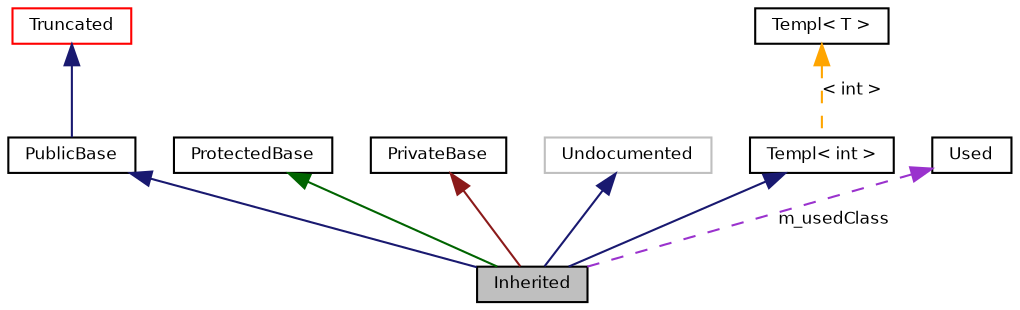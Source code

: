 digraph "Légende du graphe"
{
 // INTERACTIVE_SVG=YES
  edge [fontname="Helvetica",fontsize="8",labelfontname="Helvetica",labelfontsize="8"];
  node [fontname="Helvetica",fontsize="8",shape=record];
  Node9 [shape="box",label="Inherited",fontsize="8",height=0.2,width=0.4,fontname="Helvetica",fillcolor="grey75",style="filled" fontcolor="black"];
  Node10 -> Node9 [dir="back",color="midnightblue",fontsize="8",style="solid",fontname="Helvetica"];
  Node10 [shape="box",label="PublicBase",fontsize="8",height=0.2,width=0.4,fontname="Helvetica",color="black",URL="$classPublicBase.xhtml"];
  Node11 -> Node10 [dir="back",color="midnightblue",fontsize="8",style="solid",fontname="Helvetica"];
  Node11 [shape="box",label="Truncated",fontsize="8",height=0.2,width=0.4,fontname="Helvetica",color="red",URL="$classTruncated.xhtml"];
  Node13 -> Node9 [dir="back",color="darkgreen",fontsize="8",style="solid",fontname="Helvetica"];
  Node13 [shape="box",label="ProtectedBase",fontsize="8",height=0.2,width=0.4,fontname="Helvetica",color="black",URL="$classProtectedBase.xhtml"];
  Node14 -> Node9 [dir="back",color="firebrick4",fontsize="8",style="solid",fontname="Helvetica"];
  Node14 [shape="box",label="PrivateBase",fontsize="8",height=0.2,width=0.4,fontname="Helvetica",color="black",URL="$classPrivateBase.xhtml"];
  Node15 -> Node9 [dir="back",color="midnightblue",fontsize="8",style="solid",fontname="Helvetica"];
  Node15 [shape="box",label="Undocumented",fontsize="8",height=0.2,width=0.4,fontname="Helvetica",color="grey75"];
  Node16 -> Node9 [dir="back",color="midnightblue",fontsize="8",style="solid",fontname="Helvetica"];
  Node16 [shape="box",label="Templ< int >",fontsize="8",height=0.2,width=0.4,fontname="Helvetica",color="black",URL="$classTempl.xhtml"];
  Node17 -> Node16 [dir="back",color="orange",fontsize="8",style="dashed",label="< int >",fontname="Helvetica"];
  Node17 [shape="box",label="Templ< T >",fontsize="8",height=0.2,width=0.4,fontname="Helvetica",color="black",URL="$classTempl.xhtml"];
  Node18 -> Node9 [dir="back",color="darkorchid3",fontsize="8",style="dashed",label="m_usedClass",fontname="Helvetica"];
  Node18 [shape="box",label="Used",fontsize="8",height=0.2,width=0.4,fontname="Helvetica",color="black",URL="$classUsed.xhtml"];
}
